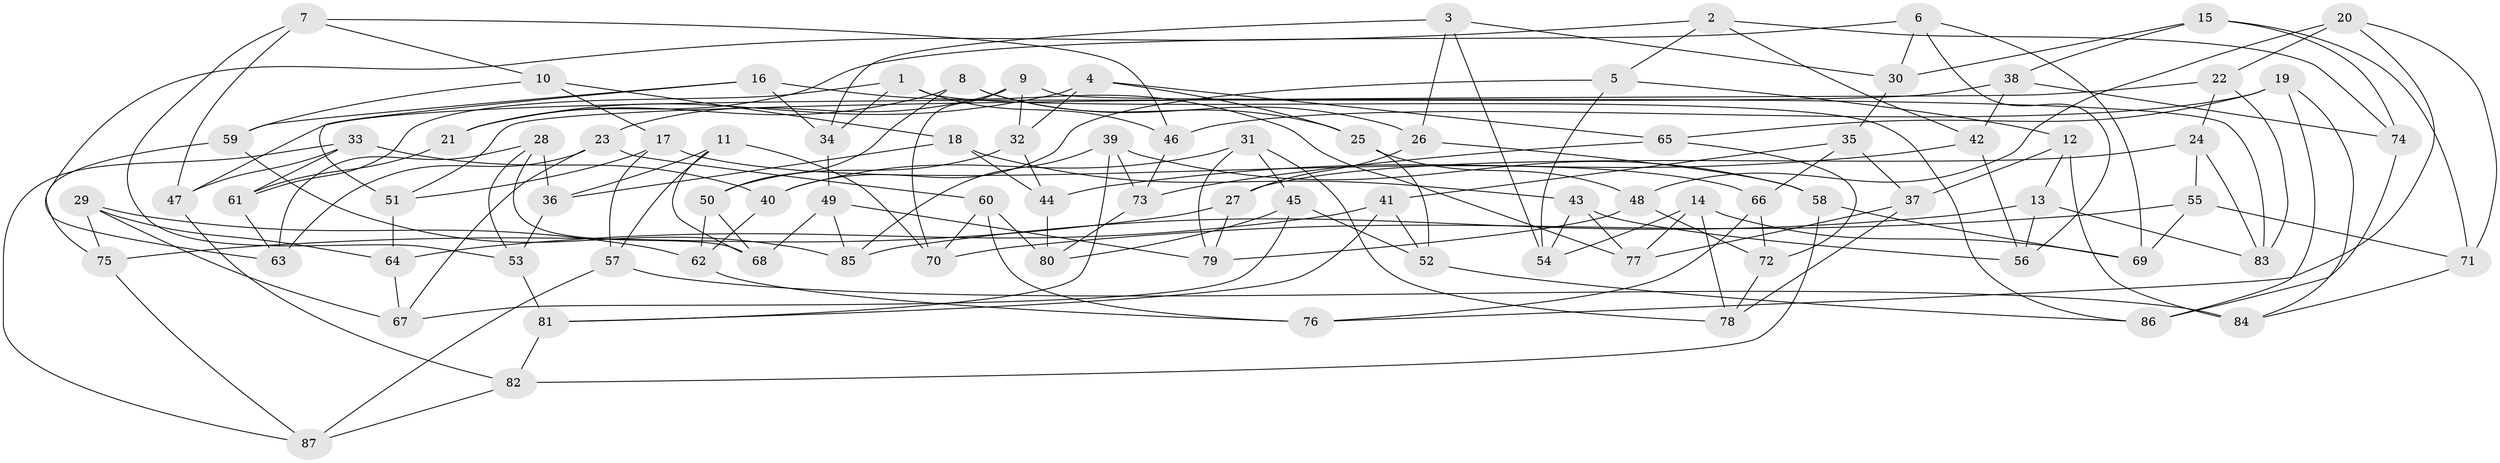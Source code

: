 // Generated by graph-tools (version 1.1) at 2025/11/02/27/25 16:11:46]
// undirected, 87 vertices, 174 edges
graph export_dot {
graph [start="1"]
  node [color=gray90,style=filled];
  1;
  2;
  3;
  4;
  5;
  6;
  7;
  8;
  9;
  10;
  11;
  12;
  13;
  14;
  15;
  16;
  17;
  18;
  19;
  20;
  21;
  22;
  23;
  24;
  25;
  26;
  27;
  28;
  29;
  30;
  31;
  32;
  33;
  34;
  35;
  36;
  37;
  38;
  39;
  40;
  41;
  42;
  43;
  44;
  45;
  46;
  47;
  48;
  49;
  50;
  51;
  52;
  53;
  54;
  55;
  56;
  57;
  58;
  59;
  60;
  61;
  62;
  63;
  64;
  65;
  66;
  67;
  68;
  69;
  70;
  71;
  72;
  73;
  74;
  75;
  76;
  77;
  78;
  79;
  80;
  81;
  82;
  83;
  84;
  85;
  86;
  87;
  1 -- 46;
  1 -- 61;
  1 -- 34;
  1 -- 86;
  2 -- 63;
  2 -- 74;
  2 -- 42;
  2 -- 5;
  3 -- 54;
  3 -- 26;
  3 -- 34;
  3 -- 30;
  4 -- 65;
  4 -- 25;
  4 -- 32;
  4 -- 21;
  5 -- 40;
  5 -- 12;
  5 -- 54;
  6 -- 56;
  6 -- 21;
  6 -- 30;
  6 -- 69;
  7 -- 10;
  7 -- 47;
  7 -- 46;
  7 -- 53;
  8 -- 21;
  8 -- 26;
  8 -- 25;
  8 -- 50;
  9 -- 32;
  9 -- 70;
  9 -- 23;
  9 -- 83;
  10 -- 59;
  10 -- 17;
  10 -- 18;
  11 -- 36;
  11 -- 57;
  11 -- 70;
  11 -- 68;
  12 -- 13;
  12 -- 37;
  12 -- 84;
  13 -- 85;
  13 -- 56;
  13 -- 83;
  14 -- 69;
  14 -- 78;
  14 -- 77;
  14 -- 54;
  15 -- 74;
  15 -- 71;
  15 -- 38;
  15 -- 30;
  16 -- 77;
  16 -- 59;
  16 -- 34;
  16 -- 51;
  17 -- 51;
  17 -- 57;
  17 -- 66;
  18 -- 43;
  18 -- 36;
  18 -- 44;
  19 -- 65;
  19 -- 84;
  19 -- 86;
  19 -- 46;
  20 -- 76;
  20 -- 48;
  20 -- 71;
  20 -- 22;
  21 -- 61;
  22 -- 51;
  22 -- 83;
  22 -- 24;
  23 -- 63;
  23 -- 60;
  23 -- 67;
  24 -- 55;
  24 -- 27;
  24 -- 83;
  25 -- 48;
  25 -- 52;
  26 -- 58;
  26 -- 27;
  27 -- 79;
  27 -- 75;
  28 -- 53;
  28 -- 68;
  28 -- 63;
  28 -- 36;
  29 -- 67;
  29 -- 64;
  29 -- 62;
  29 -- 75;
  30 -- 35;
  31 -- 45;
  31 -- 40;
  31 -- 78;
  31 -- 79;
  32 -- 50;
  32 -- 44;
  33 -- 47;
  33 -- 61;
  33 -- 87;
  33 -- 40;
  34 -- 49;
  35 -- 41;
  35 -- 37;
  35 -- 66;
  36 -- 53;
  37 -- 78;
  37 -- 77;
  38 -- 42;
  38 -- 74;
  38 -- 47;
  39 -- 81;
  39 -- 85;
  39 -- 58;
  39 -- 73;
  40 -- 62;
  41 -- 64;
  41 -- 81;
  41 -- 52;
  42 -- 44;
  42 -- 56;
  43 -- 77;
  43 -- 54;
  43 -- 56;
  44 -- 80;
  45 -- 80;
  45 -- 67;
  45 -- 52;
  46 -- 73;
  47 -- 82;
  48 -- 79;
  48 -- 72;
  49 -- 79;
  49 -- 85;
  49 -- 68;
  50 -- 68;
  50 -- 62;
  51 -- 64;
  52 -- 86;
  53 -- 81;
  55 -- 71;
  55 -- 70;
  55 -- 69;
  57 -- 87;
  57 -- 84;
  58 -- 82;
  58 -- 69;
  59 -- 85;
  59 -- 75;
  60 -- 76;
  60 -- 80;
  60 -- 70;
  61 -- 63;
  62 -- 76;
  64 -- 67;
  65 -- 72;
  65 -- 73;
  66 -- 72;
  66 -- 76;
  71 -- 84;
  72 -- 78;
  73 -- 80;
  74 -- 86;
  75 -- 87;
  81 -- 82;
  82 -- 87;
}
